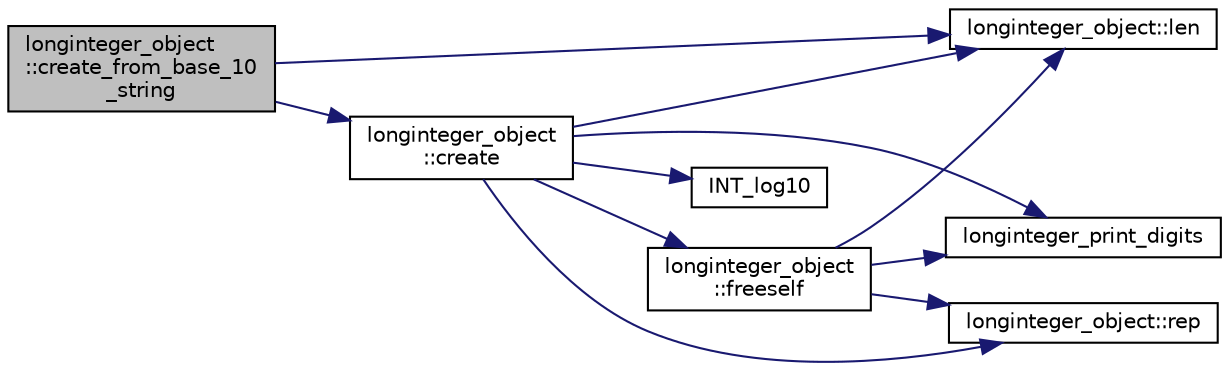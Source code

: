 digraph "longinteger_object::create_from_base_10_string"
{
  edge [fontname="Helvetica",fontsize="10",labelfontname="Helvetica",labelfontsize="10"];
  node [fontname="Helvetica",fontsize="10",shape=record];
  rankdir="LR";
  Node1156 [label="longinteger_object\l::create_from_base_10\l_string",height=0.2,width=0.4,color="black", fillcolor="grey75", style="filled", fontcolor="black"];
  Node1156 -> Node1157 [color="midnightblue",fontsize="10",style="solid",fontname="Helvetica"];
  Node1157 [label="longinteger_object::len",height=0.2,width=0.4,color="black", fillcolor="white", style="filled",URL="$dd/d7e/classlonginteger__object.html#a0bfeae35be8a6fd44ed7f76413596ab1"];
  Node1156 -> Node1158 [color="midnightblue",fontsize="10",style="solid",fontname="Helvetica"];
  Node1158 [label="longinteger_object\l::create",height=0.2,width=0.4,color="black", fillcolor="white", style="filled",URL="$dd/d7e/classlonginteger__object.html#a95d2eebc60849c3963a49298b1f498c2"];
  Node1158 -> Node1159 [color="midnightblue",fontsize="10",style="solid",fontname="Helvetica"];
  Node1159 [label="longinteger_object\l::freeself",height=0.2,width=0.4,color="black", fillcolor="white", style="filled",URL="$dd/d7e/classlonginteger__object.html#a06450f8c4795d81da6d680830ef958a1"];
  Node1159 -> Node1160 [color="midnightblue",fontsize="10",style="solid",fontname="Helvetica"];
  Node1160 [label="longinteger_print_digits",height=0.2,width=0.4,color="black", fillcolor="white", style="filled",URL="$de/dc5/algebra__and__number__theory_8h.html#ac2bac7b12f5b6440b8dad275cd7a157d"];
  Node1159 -> Node1161 [color="midnightblue",fontsize="10",style="solid",fontname="Helvetica"];
  Node1161 [label="longinteger_object::rep",height=0.2,width=0.4,color="black", fillcolor="white", style="filled",URL="$dd/d7e/classlonginteger__object.html#a3ecaf12738cc721d281c416503f241e2"];
  Node1159 -> Node1157 [color="midnightblue",fontsize="10",style="solid",fontname="Helvetica"];
  Node1158 -> Node1162 [color="midnightblue",fontsize="10",style="solid",fontname="Helvetica"];
  Node1162 [label="INT_log10",height=0.2,width=0.4,color="black", fillcolor="white", style="filled",URL="$de/dc5/algebra__and__number__theory_8h.html#a98bc0a6c562370a355165d2538dac250"];
  Node1158 -> Node1160 [color="midnightblue",fontsize="10",style="solid",fontname="Helvetica"];
  Node1158 -> Node1161 [color="midnightblue",fontsize="10",style="solid",fontname="Helvetica"];
  Node1158 -> Node1157 [color="midnightblue",fontsize="10",style="solid",fontname="Helvetica"];
}
